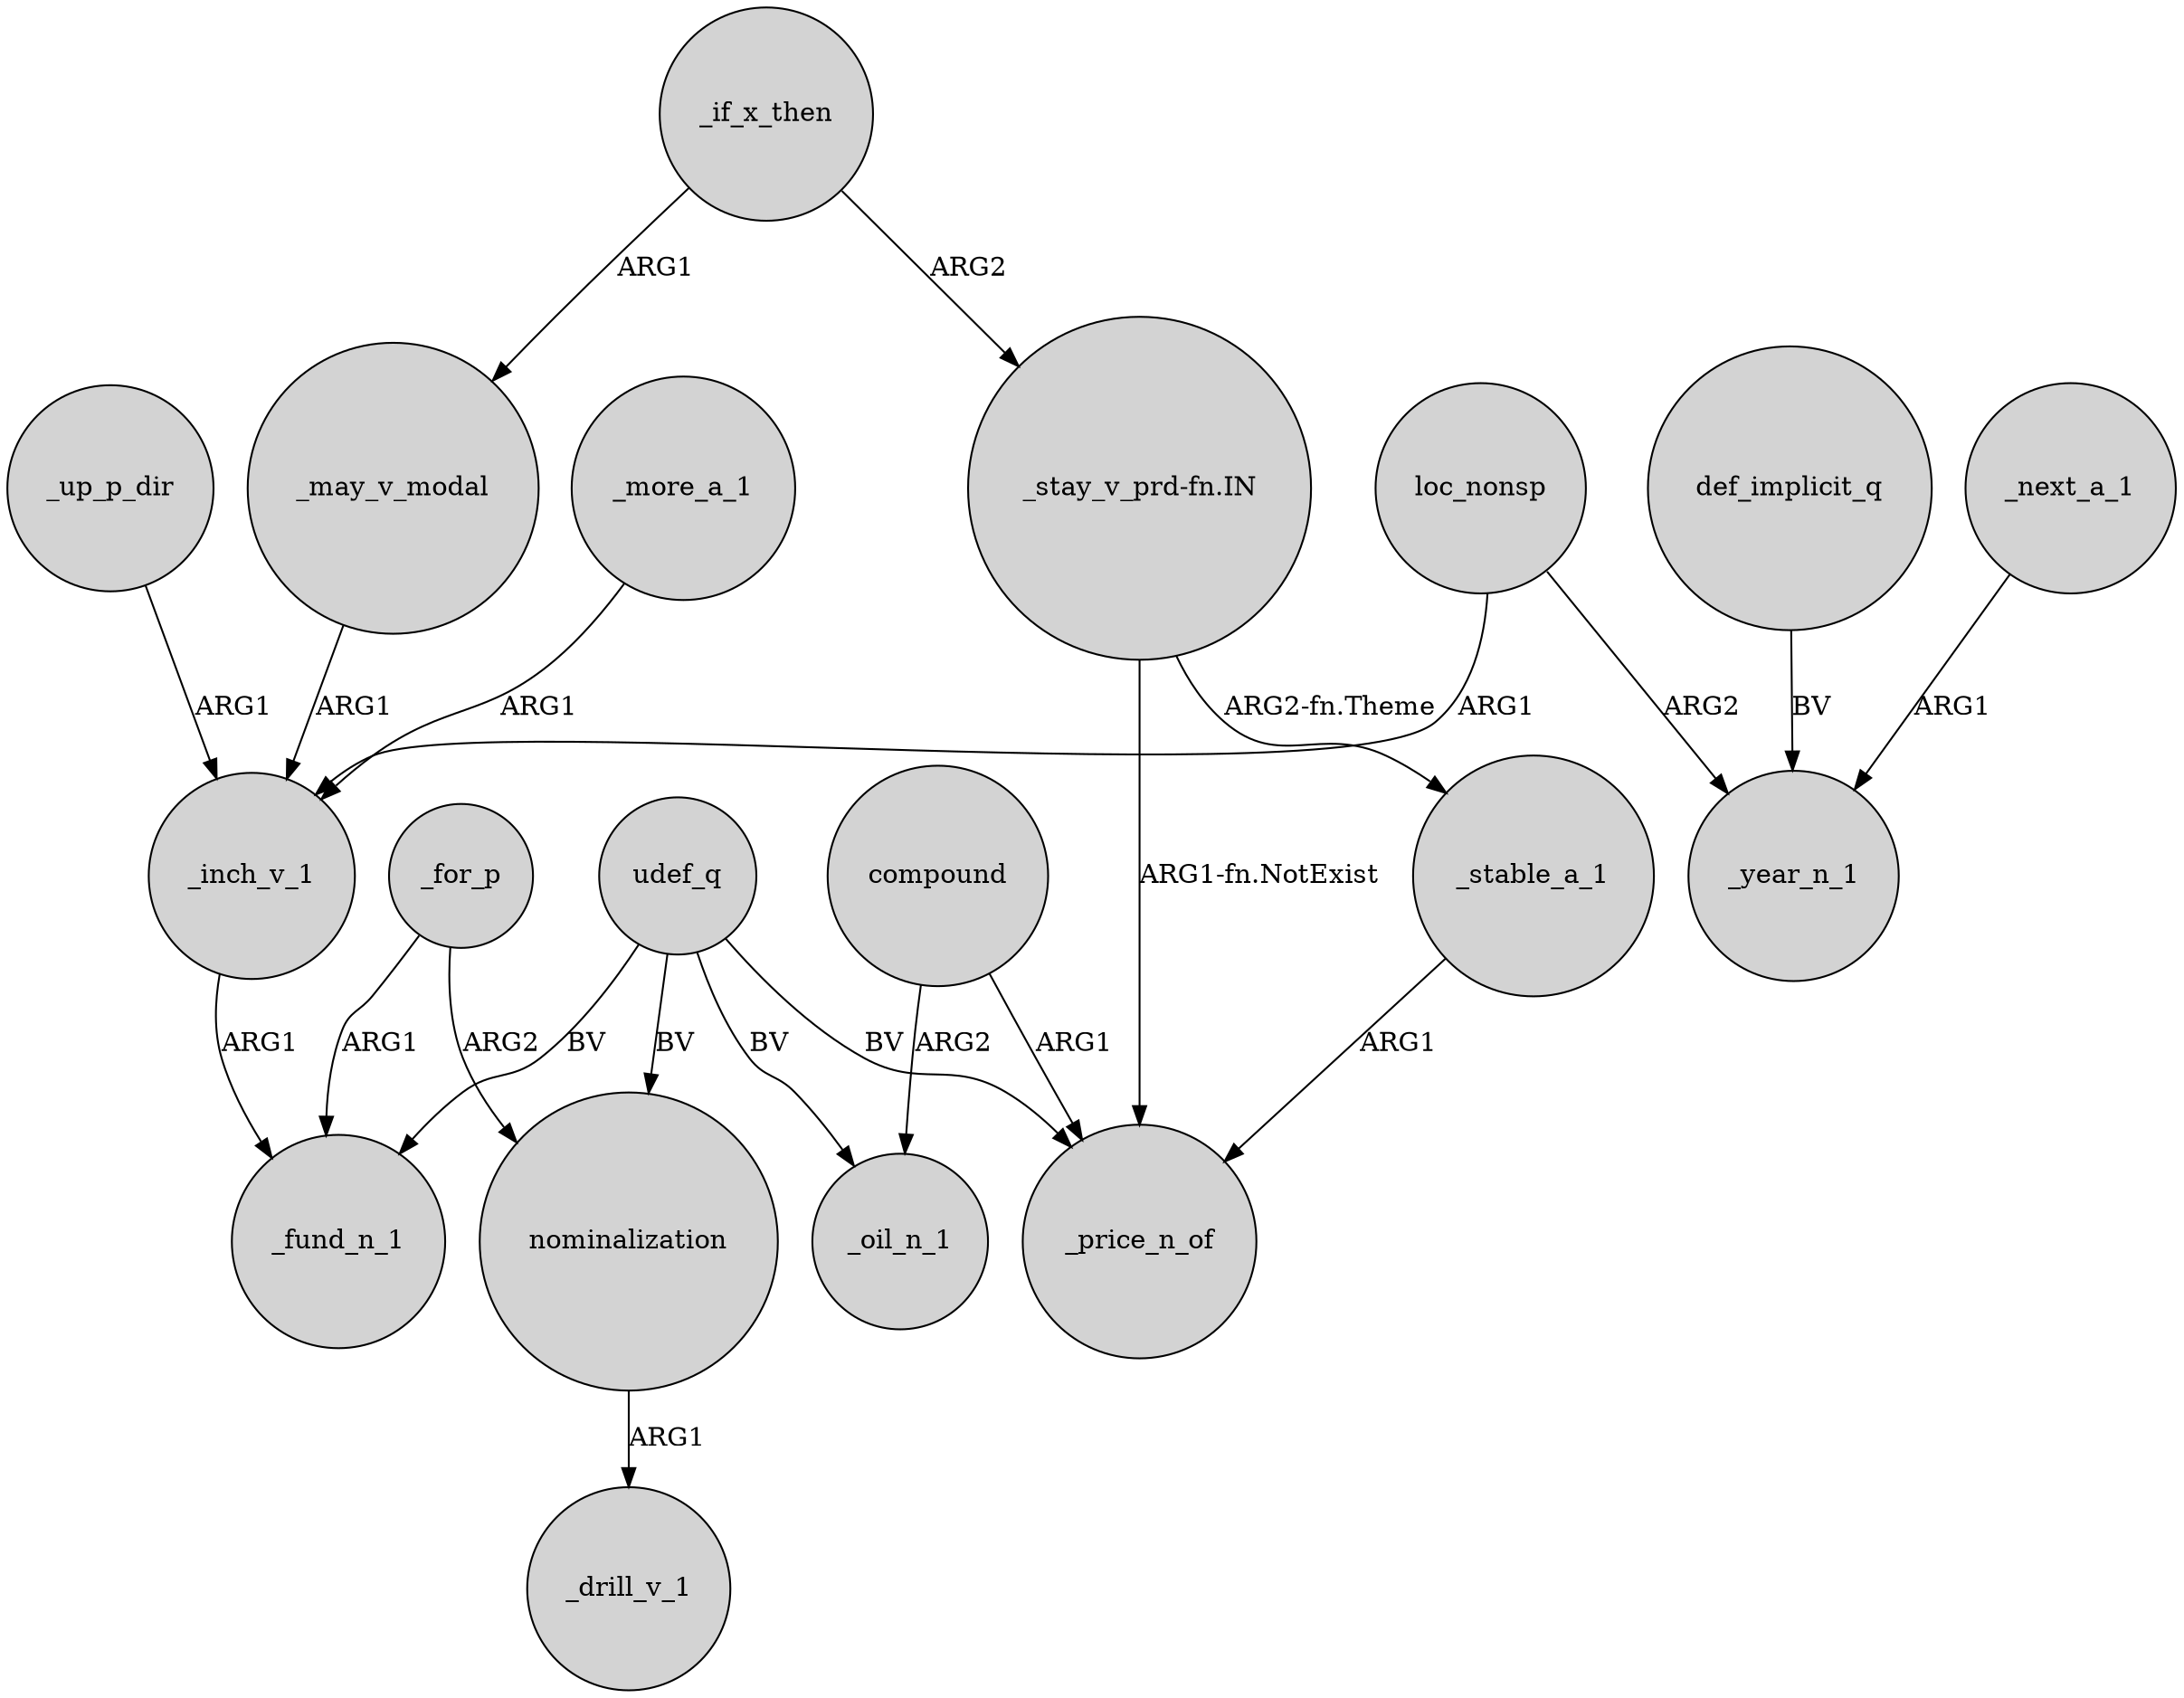 digraph {
	node [shape=circle style=filled]
	_up_p_dir -> _inch_v_1 [label=ARG1]
	_for_p -> _fund_n_1 [label=ARG1]
	udef_q -> _price_n_of [label=BV]
	def_implicit_q -> _year_n_1 [label=BV]
	_for_p -> nominalization [label=ARG2]
	nominalization -> _drill_v_1 [label=ARG1]
	_if_x_then -> _may_v_modal [label=ARG1]
	"_stay_v_prd-fn.IN" -> _price_n_of [label="ARG1-fn.NotExist"]
	_stable_a_1 -> _price_n_of [label=ARG1]
	compound -> _oil_n_1 [label=ARG2]
	_inch_v_1 -> _fund_n_1 [label=ARG1]
	"_stay_v_prd-fn.IN" -> _stable_a_1 [label="ARG2-fn.Theme"]
	_next_a_1 -> _year_n_1 [label=ARG1]
	loc_nonsp -> _year_n_1 [label=ARG2]
	_more_a_1 -> _inch_v_1 [label=ARG1]
	udef_q -> _fund_n_1 [label=BV]
	udef_q -> nominalization [label=BV]
	udef_q -> _oil_n_1 [label=BV]
	loc_nonsp -> _inch_v_1 [label=ARG1]
	_may_v_modal -> _inch_v_1 [label=ARG1]
	compound -> _price_n_of [label=ARG1]
	_if_x_then -> "_stay_v_prd-fn.IN" [label=ARG2]
}
